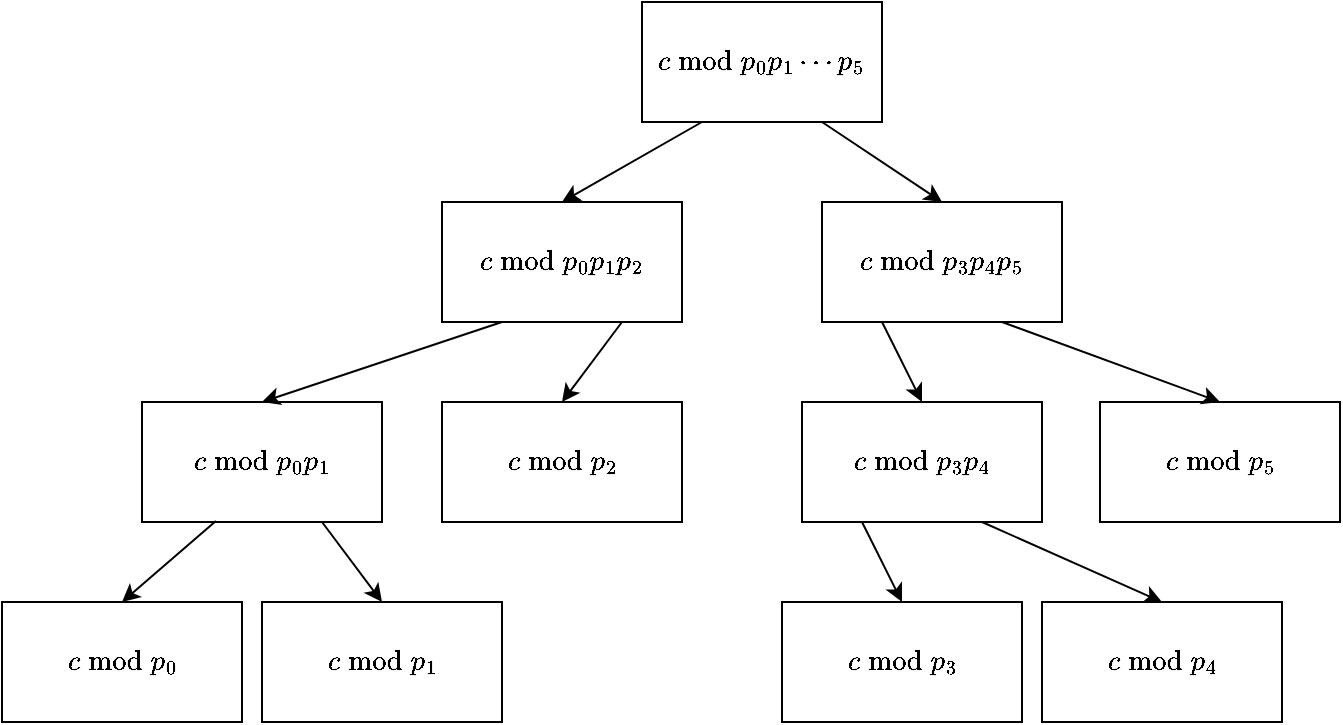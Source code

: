 <mxfile version="20.8.5" type="github">
  <diagram id="zde55dJH_uG8X1iy-9B0" name="ページ1">
    <mxGraphModel dx="1179" dy="700" grid="1" gridSize="10" guides="1" tooltips="1" connect="1" arrows="1" fold="1" page="1" pageScale="1" pageWidth="827" pageHeight="1169" math="1" shadow="0">
      <root>
        <mxCell id="0" />
        <mxCell id="1" parent="0" />
        <mxCell id="dbvm80wjrxYMI9E-YGCv-2" value="`c \mod p_0p_1 \cdots p_5`" style="rounded=0;whiteSpace=wrap;html=1;" parent="1" vertex="1">
          <mxGeometry x="380" y="100" width="120" height="60" as="geometry" />
        </mxCell>
        <mxCell id="dbvm80wjrxYMI9E-YGCv-3" value="`c \mod p_0 p_1 p_2`" style="rounded=0;whiteSpace=wrap;html=1;" parent="1" vertex="1">
          <mxGeometry x="280" y="200" width="120" height="60" as="geometry" />
        </mxCell>
        <mxCell id="dbvm80wjrxYMI9E-YGCv-4" value="`c \mod p_3 p_4 p_5`" style="rounded=0;whiteSpace=wrap;html=1;" parent="1" vertex="1">
          <mxGeometry x="470" y="200" width="120" height="60" as="geometry" />
        </mxCell>
        <mxCell id="dbvm80wjrxYMI9E-YGCv-5" value="`c \mod p_3&lt;br&gt;p_4`" style="rounded=0;whiteSpace=wrap;html=1;" parent="1" vertex="1">
          <mxGeometry x="460" y="300" width="120" height="60" as="geometry" />
        </mxCell>
        <mxCell id="dbvm80wjrxYMI9E-YGCv-6" value="`c \mod p_5`" style="rounded=0;whiteSpace=wrap;html=1;" parent="1" vertex="1">
          <mxGeometry x="609" y="300" width="120" height="60" as="geometry" />
        </mxCell>
        <mxCell id="dbvm80wjrxYMI9E-YGCv-7" value="`c \mod p_2`" style="rounded=0;whiteSpace=wrap;html=1;" parent="1" vertex="1">
          <mxGeometry x="280" y="300" width="120" height="60" as="geometry" />
        </mxCell>
        <mxCell id="dbvm80wjrxYMI9E-YGCv-8" value="`c \mod p_0p_1`" style="rounded=0;whiteSpace=wrap;html=1;" parent="1" vertex="1">
          <mxGeometry x="130" y="300" width="120" height="60" as="geometry" />
        </mxCell>
        <mxCell id="dbvm80wjrxYMI9E-YGCv-9" value="`c \mod p_3`" style="rounded=0;whiteSpace=wrap;html=1;" parent="1" vertex="1">
          <mxGeometry x="450" y="400" width="120" height="60" as="geometry" />
        </mxCell>
        <mxCell id="dbvm80wjrxYMI9E-YGCv-11" value="`c \mod p_1`" style="rounded=0;whiteSpace=wrap;html=1;" parent="1" vertex="1">
          <mxGeometry x="190" y="400" width="120" height="60" as="geometry" />
        </mxCell>
        <mxCell id="dbvm80wjrxYMI9E-YGCv-12" value="`c \mod p_0`" style="rounded=0;whiteSpace=wrap;html=1;" parent="1" vertex="1">
          <mxGeometry x="60" y="400" width="120" height="60" as="geometry" />
        </mxCell>
        <mxCell id="dbvm80wjrxYMI9E-YGCv-13" value="`c \mod p_4`" style="rounded=0;whiteSpace=wrap;html=1;" parent="1" vertex="1">
          <mxGeometry x="580" y="400" width="120" height="60" as="geometry" />
        </mxCell>
        <mxCell id="dbvm80wjrxYMI9E-YGCv-15" value="" style="endArrow=classic;html=1;rounded=0;exitX=0.25;exitY=1;exitDx=0;exitDy=0;entryX=0.5;entryY=0;entryDx=0;entryDy=0;" parent="1" source="dbvm80wjrxYMI9E-YGCv-2" target="dbvm80wjrxYMI9E-YGCv-3" edge="1">
          <mxGeometry width="50" height="50" relative="1" as="geometry">
            <mxPoint x="420" y="170" as="sourcePoint" />
            <mxPoint x="370" y="180" as="targetPoint" />
          </mxGeometry>
        </mxCell>
        <mxCell id="dbvm80wjrxYMI9E-YGCv-16" value="" style="endArrow=classic;html=1;rounded=0;exitX=0.25;exitY=1;exitDx=0;exitDy=0;entryX=0.5;entryY=0;entryDx=0;entryDy=0;" parent="1" source="dbvm80wjrxYMI9E-YGCv-3" target="dbvm80wjrxYMI9E-YGCv-8" edge="1">
          <mxGeometry width="50" height="50" relative="1" as="geometry">
            <mxPoint x="430" y="180" as="sourcePoint" />
            <mxPoint x="230" y="290" as="targetPoint" />
          </mxGeometry>
        </mxCell>
        <mxCell id="dbvm80wjrxYMI9E-YGCv-17" value="" style="endArrow=classic;html=1;rounded=0;exitX=0.75;exitY=1;exitDx=0;exitDy=0;entryX=0.5;entryY=0;entryDx=0;entryDy=0;" parent="1" source="dbvm80wjrxYMI9E-YGCv-2" target="dbvm80wjrxYMI9E-YGCv-4" edge="1">
          <mxGeometry width="50" height="50" relative="1" as="geometry">
            <mxPoint x="420" y="170" as="sourcePoint" />
            <mxPoint x="350" y="210" as="targetPoint" />
          </mxGeometry>
        </mxCell>
        <mxCell id="dbvm80wjrxYMI9E-YGCv-18" value="" style="endArrow=classic;html=1;rounded=0;exitX=0.75;exitY=1;exitDx=0;exitDy=0;entryX=0.5;entryY=0;entryDx=0;entryDy=0;" parent="1" source="dbvm80wjrxYMI9E-YGCv-3" target="dbvm80wjrxYMI9E-YGCv-7" edge="1">
          <mxGeometry width="50" height="50" relative="1" as="geometry">
            <mxPoint x="430" y="180" as="sourcePoint" />
            <mxPoint x="360" y="220" as="targetPoint" />
          </mxGeometry>
        </mxCell>
        <mxCell id="dbvm80wjrxYMI9E-YGCv-20" value="" style="endArrow=classic;html=1;rounded=0;exitX=0.75;exitY=1;exitDx=0;exitDy=0;entryX=0.5;entryY=0;entryDx=0;entryDy=0;" parent="1" source="dbvm80wjrxYMI9E-YGCv-5" target="dbvm80wjrxYMI9E-YGCv-13" edge="1">
          <mxGeometry width="50" height="50" relative="1" as="geometry">
            <mxPoint x="450" y="200" as="sourcePoint" />
            <mxPoint x="380" y="240" as="targetPoint" />
          </mxGeometry>
        </mxCell>
        <mxCell id="dbvm80wjrxYMI9E-YGCv-21" value="" style="endArrow=classic;html=1;rounded=0;exitX=0.25;exitY=1;exitDx=0;exitDy=0;entryX=0.5;entryY=0;entryDx=0;entryDy=0;" parent="1" source="dbvm80wjrxYMI9E-YGCv-5" target="dbvm80wjrxYMI9E-YGCv-9" edge="1">
          <mxGeometry width="50" height="50" relative="1" as="geometry">
            <mxPoint x="460" y="210" as="sourcePoint" />
            <mxPoint x="430" y="320" as="targetPoint" />
          </mxGeometry>
        </mxCell>
        <mxCell id="dbvm80wjrxYMI9E-YGCv-23" value="" style="endArrow=classic;html=1;rounded=0;exitX=0.75;exitY=1;exitDx=0;exitDy=0;entryX=0.5;entryY=0;entryDx=0;entryDy=0;" parent="1" source="dbvm80wjrxYMI9E-YGCv-8" target="dbvm80wjrxYMI9E-YGCv-11" edge="1">
          <mxGeometry width="50" height="50" relative="1" as="geometry">
            <mxPoint x="480" y="230" as="sourcePoint" />
            <mxPoint x="410" y="270" as="targetPoint" />
          </mxGeometry>
        </mxCell>
        <mxCell id="dbvm80wjrxYMI9E-YGCv-24" value="" style="endArrow=classic;html=1;rounded=0;exitX=0.308;exitY=0.992;exitDx=0;exitDy=0;entryX=0.5;entryY=0;entryDx=0;entryDy=0;exitPerimeter=0;" parent="1" source="dbvm80wjrxYMI9E-YGCv-8" target="dbvm80wjrxYMI9E-YGCv-12" edge="1">
          <mxGeometry width="50" height="50" relative="1" as="geometry">
            <mxPoint x="490" y="240" as="sourcePoint" />
            <mxPoint x="420" y="280" as="targetPoint" />
          </mxGeometry>
        </mxCell>
        <mxCell id="dbvm80wjrxYMI9E-YGCv-25" value="" style="endArrow=classic;html=1;rounded=0;exitX=0.75;exitY=1;exitDx=0;exitDy=0;entryX=0.5;entryY=0;entryDx=0;entryDy=0;" parent="1" source="dbvm80wjrxYMI9E-YGCv-4" target="dbvm80wjrxYMI9E-YGCv-6" edge="1">
          <mxGeometry width="50" height="50" relative="1" as="geometry">
            <mxPoint x="500" y="250" as="sourcePoint" />
            <mxPoint x="430" y="290" as="targetPoint" />
          </mxGeometry>
        </mxCell>
        <mxCell id="dbvm80wjrxYMI9E-YGCv-26" value="" style="endArrow=classic;html=1;rounded=0;entryX=0.5;entryY=0;entryDx=0;entryDy=0;exitX=0.25;exitY=1;exitDx=0;exitDy=0;" parent="1" source="dbvm80wjrxYMI9E-YGCv-4" target="dbvm80wjrxYMI9E-YGCv-5" edge="1">
          <mxGeometry width="50" height="50" relative="1" as="geometry">
            <mxPoint x="510" y="260" as="sourcePoint" />
            <mxPoint x="440" y="300" as="targetPoint" />
          </mxGeometry>
        </mxCell>
      </root>
    </mxGraphModel>
  </diagram>
</mxfile>
